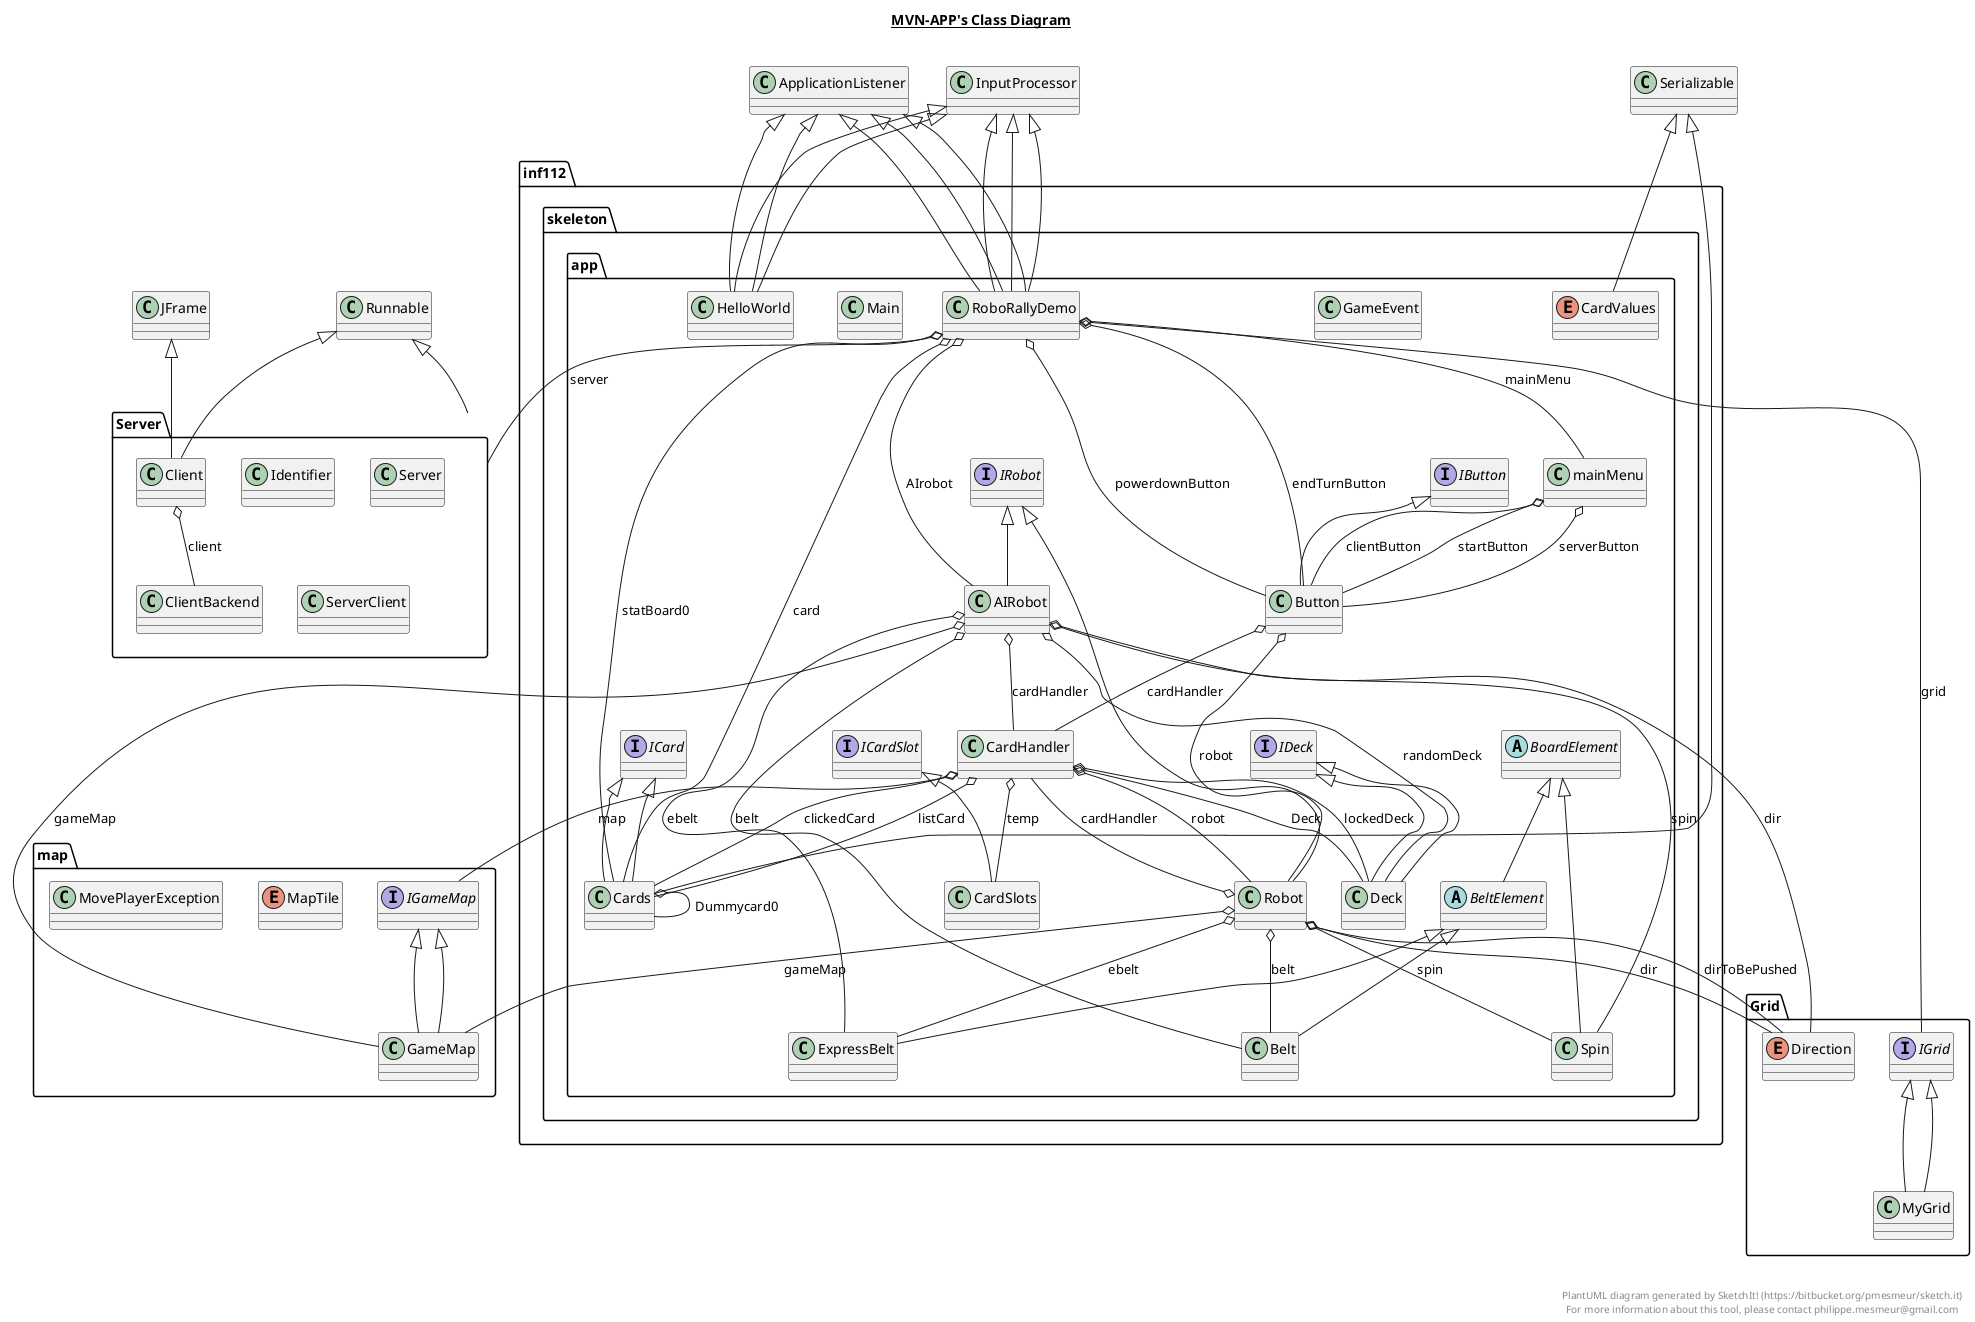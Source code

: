 @startuml

title __MVN-APP's Class Diagram__\n

  package inf112.skeleton.app {
    class AIRobot {
    }
  }
  

  package inf112.skeleton.app {
    class Belt {
    }
  }
  

  package inf112.skeleton.app {
    abstract class BeltElement {
    }
  }
  

  package inf112.skeleton.app {
    abstract class BoardElement {
    }
  }
  

  package inf112.skeleton.app {
    class Button {
    }
  }
  

  package inf112.skeleton.app {
    class CardHandler {
    }
  }
  

  package inf112.skeleton.app {
    class CardSlots {
    }
  }
  

  package inf112.skeleton.app {
    class CardSlots {
    }
  }
  

  package inf112.skeleton.app {
    enum CardValues {
    }
  }
  

  package inf112.skeleton.app {
    enum CardValues {
    }
  }
  

  package inf112.skeleton.app {
    class Cards {
    }
  }
  

  package inf112.skeleton.app {
    class Cards {
    }
  }
  

  package Server {
    class Client {
    }
  }
  

  package Server {
    class ClientBackend {
    }
  }
  

  package inf112.skeleton.app {
    class Deck {
    }
  }
  

  package inf112.skeleton.app {
    class Deck {
    }
  }
  

  package Grid {
    enum Direction {
    }
  }
  

  package Grid {
    enum Direction {
    }
  }
  

  package inf112.skeleton.app {
    class ExpressBelt {
    }
  }
  

  package inf112.skeleton.app {
    class GameEvent {
    }
  }
  

  package map {
    class GameMap {
    }
  }
  

  package map {
    class GameMap {
    }
  }
  

  package inf112.skeleton.app {
    class HelloWorld {
    }
  }
  

  package inf112.skeleton.app {
    class HelloWorld {
    }
  }
  

  package inf112.skeleton.app {
    interface IButton {
    }
  }
  

  package inf112.skeleton.app {
    interface ICard {
    }
  }
  

  package inf112.skeleton.app {
    interface ICard {
    }
  }
  

  package inf112.skeleton.app {
    interface ICardSlot {
    }
  }
  

  package inf112.skeleton.app {
    interface IDeck {
    }
  }
  

  package inf112.skeleton.app {
    interface IDeck {
    }
  }
  

  package map {
    interface IGameMap {
    }
  }
  

  package map {
    interface IGameMap {
    }
  }
  

  package Grid {
    interface IGrid {
    }
  }
  

  package Grid {
    interface IGrid {
    }
  }
  

  package inf112.skeleton.app {
    interface IRobot {
    }
  }
  

  package inf112.skeleton.app {
    interface IRobot {
    }
  }
  

  package Server {
    class Identifier {
    }
  }
  

  package inf112.skeleton.app {
    class Main {
    }
  }
  

  package inf112.skeleton.app {
    class Main {
    }
  }
  

  package inf112.skeleton.app {
    class Main {
    }
  }
  

  package map {
    enum MapTile {
    }
  }
  

  package map {
    enum MapTile {
    }
  }
  

  package map {
    class MovePlayerException {
    }
  }
  

  package map {
    class MovePlayerException {
    }
  }
  

  package Grid {
    class MyGrid {
    }
  }
  

  package Grid {
    class MyGrid {
    }
  }
  

  package inf112.skeleton.app {
    class RoboRallyDemo {
    }
  }
  

  package inf112.skeleton.app {
    class RoboRallyDemo {
    }
  }
  

  package inf112.skeleton.app {
    class RoboRallyDemo {
    }
  }
  

  package inf112.skeleton.app {
    class Robot {
    }
  }
  

  package inf112.skeleton.app {
    class Robot {
    }
  }
  

  package inf112.skeleton.app {
    class Robot {
    }
  }
  

  package Server {
    class Server {
    }
  }
  

  package Server {
    class ServerClient {
    }
  }
  

  package inf112.skeleton.app {
    class Spin {
    }
  }
  

  package inf112.skeleton.app {
    class mainMenu {
    }
  }
  

  AIRobot -up-|> IRobot
  AIRobot o-- CardHandler : cardHandler
  AIRobot o-- Direction : dir
  AIRobot o-- GameMap : gameMap
  AIRobot o-- Deck : randomDeck
  AIRobot o-- ExpressBelt : ebelt
  AIRobot o-- Belt : belt
  AIRobot o-- Spin : spin
  Belt -up-|> BeltElement
  BeltElement -up-|> BoardElement
  Button -up-|> IButton
  Button o-- CardHandler : cardHandler
  Button o-- Robot : robot
  CardHandler o-- Deck : Deck
  CardHandler o-- Deck : lockedDeck
  CardHandler o-- Cards : clickedCard
  CardHandler o-- Cards : listCard
  CardHandler o-- CardSlots : temp
  CardHandler o-- Robot : robot
  CardHandler o-- IGameMap : map
  CardSlots -up-|> ICardSlot
  CardValues -up-|> Serializable
  Cards -up-|> ICard
  Cards o-- Cards : Dummycard0
  Cards -up-|> ICard
  Cards -up-|> Serializable
  Client -up-|> Runnable
  Client -up-|> JFrame
  Client o-- ClientBackend : client
  Deck -up-|> IDeck
  Deck -up-|> IDeck
  ExpressBelt -up-|> BeltElement
  GameMap -up-|> IGameMap
  GameMap -up-|> IGameMap
  HelloWorld -up-|> ApplicationListener
  HelloWorld -up-|> InputProcessor
  HelloWorld -up-|> ApplicationListener
  HelloWorld -up-|> InputProcessor
  MyGrid -up-|> IGrid
  MyGrid -up-|> IGrid
  RoboRallyDemo -up-|> ApplicationListener
  RoboRallyDemo -up-|> InputProcessor
  RoboRallyDemo -up-|> ApplicationListener
  RoboRallyDemo -up-|> InputProcessor
  RoboRallyDemo -up-|> ApplicationListener
  RoboRallyDemo -up-|> InputProcessor
  RoboRallyDemo o-- Button : endTurnButton
  RoboRallyDemo o-- Button : powerdownButton
  RoboRallyDemo o-- AIRobot : AIrobot
  RoboRallyDemo o-- Cards : statBoard0
  RoboRallyDemo o-- Cards : card
  RoboRallyDemo o-- mainMenu : mainMenu
  RoboRallyDemo o-- IGrid : grid
  RoboRallyDemo o-- Server : server
  Robot -up-|> IRobot
  Robot o-- CardHandler : cardHandler
  Robot o-- Direction : dir
  Robot o-- GameMap : gameMap
  Robot o-- ExpressBelt : ebelt
  Robot o-- Belt : belt
  Robot o-- Spin : spin
  Robot o-- Direction : dirToBePushed
  Server -up-|> Runnable
  Spin -up-|> BoardElement
  mainMenu o-- Button : serverButton
  mainMenu o-- Button : clientButton
  mainMenu o-- Button : startButton


right footer


PlantUML diagram generated by SketchIt! (https://bitbucket.org/pmesmeur/sketch.it)
For more information about this tool, please contact philippe.mesmeur@gmail.com
endfooter

@enduml
